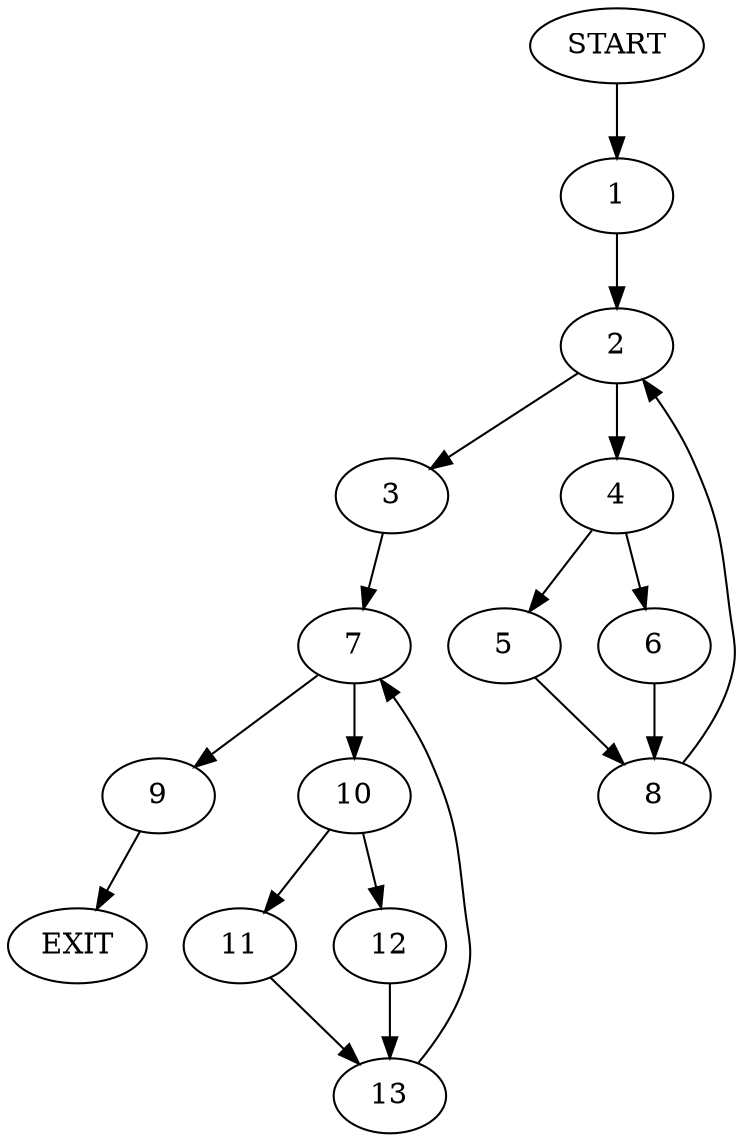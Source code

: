 digraph {
0 [label="START"]
14 [label="EXIT"]
0 -> 1
1 -> 2
2 -> 3
2 -> 4
4 -> 5
4 -> 6
3 -> 7
6 -> 8
5 -> 8
8 -> 2
7 -> 9
7 -> 10
9 -> 14
10 -> 11
10 -> 12
11 -> 13
12 -> 13
13 -> 7
}
